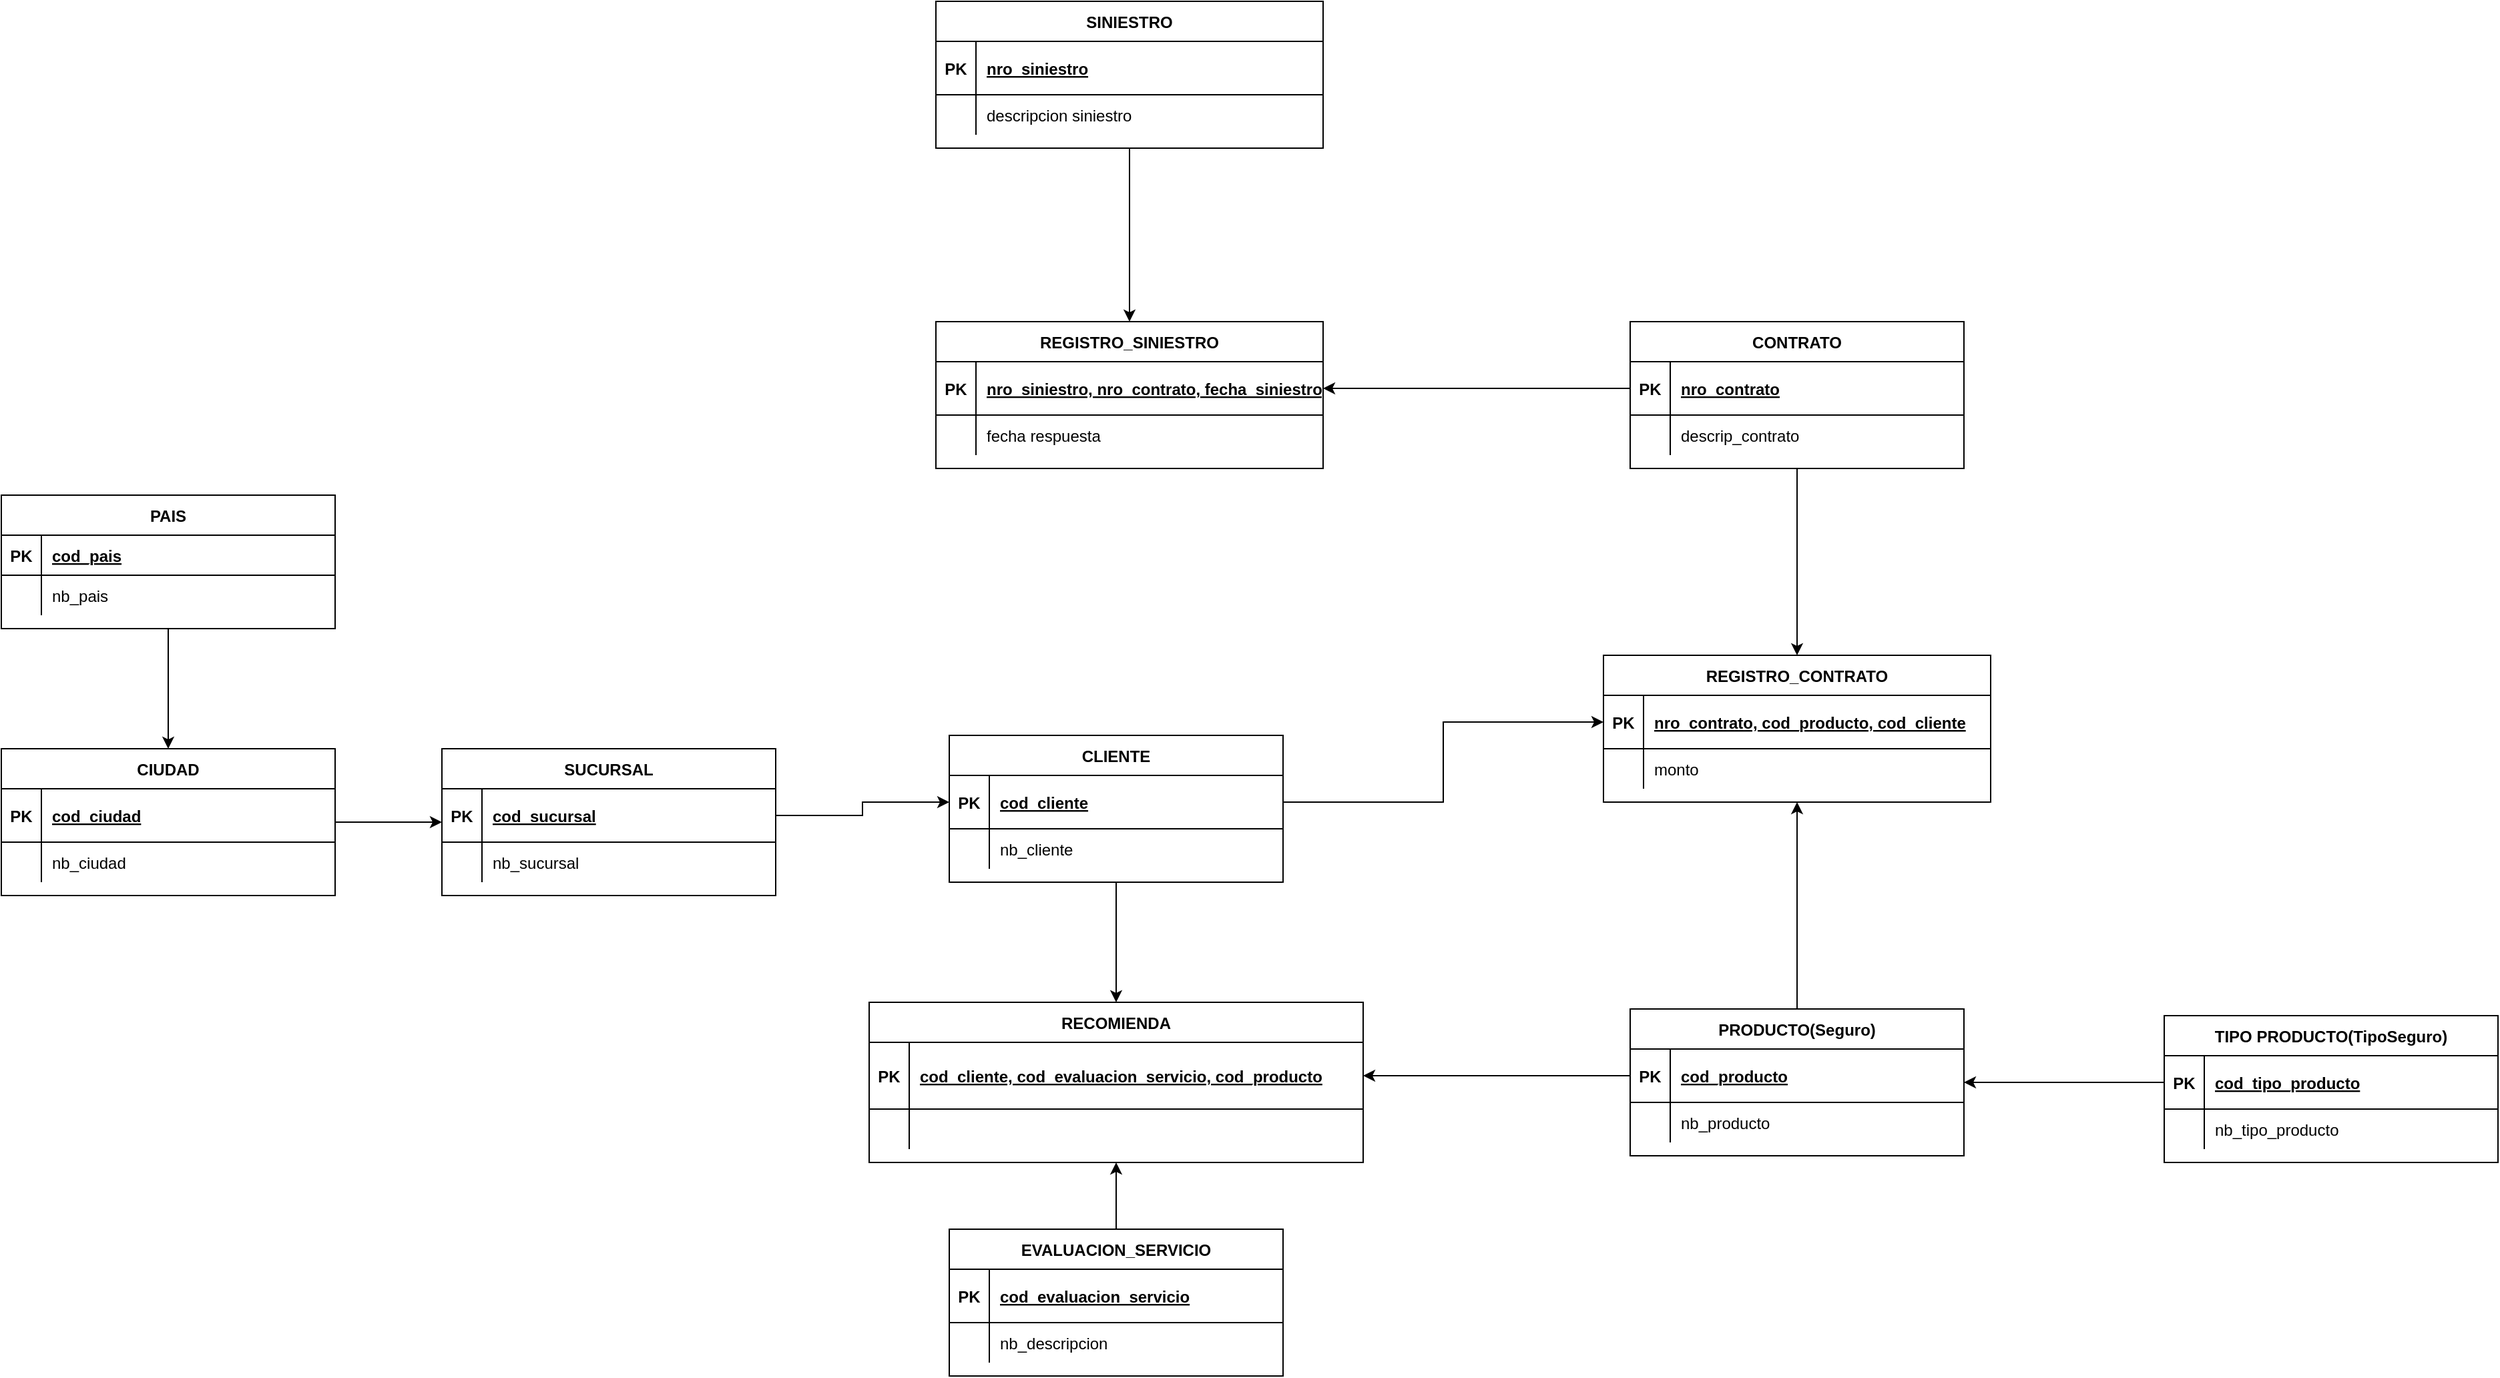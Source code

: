 <mxfile version="24.4.9" type="device">
  <diagram id="R2lEEEUBdFMjLlhIrx00" name="Page-1">
    <mxGraphModel dx="1219" dy="1776" grid="1" gridSize="10" guides="1" tooltips="1" connect="1" arrows="1" fold="1" page="1" pageScale="1" pageWidth="850" pageHeight="1100" math="0" shadow="0" extFonts="Permanent Marker^https://fonts.googleapis.com/css?family=Permanent+Marker">
      <root>
        <mxCell id="0" />
        <mxCell id="1" parent="0" />
        <mxCell id="jQZRPh90ymQ51sU4-R6R-23" style="edgeStyle=orthogonalEdgeStyle;rounded=0;orthogonalLoop=1;jettySize=auto;html=1;" edge="1" parent="1" source="jQZRPh90ymQ51sU4-R6R-1" target="jQZRPh90ymQ51sU4-R6R-8">
          <mxGeometry relative="1" as="geometry" />
        </mxCell>
        <mxCell id="jQZRPh90ymQ51sU4-R6R-1" value="PAIS" style="shape=table;startSize=30;container=1;collapsible=1;childLayout=tableLayout;fixedRows=1;rowLines=0;fontStyle=1;align=center;resizeLast=1;" vertex="1" parent="1">
          <mxGeometry x="80" y="240" width="250" height="100" as="geometry" />
        </mxCell>
        <mxCell id="jQZRPh90ymQ51sU4-R6R-2" value="" style="shape=partialRectangle;collapsible=0;dropTarget=0;pointerEvents=0;fillColor=none;points=[[0,0.5],[1,0.5]];portConstraint=eastwest;top=0;left=0;right=0;bottom=1;" vertex="1" parent="jQZRPh90ymQ51sU4-R6R-1">
          <mxGeometry y="30" width="250" height="30" as="geometry" />
        </mxCell>
        <mxCell id="jQZRPh90ymQ51sU4-R6R-3" value="PK" style="shape=partialRectangle;overflow=hidden;connectable=0;fillColor=none;top=0;left=0;bottom=0;right=0;fontStyle=1;" vertex="1" parent="jQZRPh90ymQ51sU4-R6R-2">
          <mxGeometry width="30" height="30" as="geometry">
            <mxRectangle width="30" height="30" as="alternateBounds" />
          </mxGeometry>
        </mxCell>
        <mxCell id="jQZRPh90ymQ51sU4-R6R-4" value="cod_pais" style="shape=partialRectangle;overflow=hidden;connectable=0;fillColor=none;top=0;left=0;bottom=0;right=0;align=left;spacingLeft=6;fontStyle=5;" vertex="1" parent="jQZRPh90ymQ51sU4-R6R-2">
          <mxGeometry x="30" width="220" height="30" as="geometry">
            <mxRectangle width="220" height="30" as="alternateBounds" />
          </mxGeometry>
        </mxCell>
        <mxCell id="jQZRPh90ymQ51sU4-R6R-5" value="" style="shape=partialRectangle;collapsible=0;dropTarget=0;pointerEvents=0;fillColor=none;points=[[0,0.5],[1,0.5]];portConstraint=eastwest;top=0;left=0;right=0;bottom=0;" vertex="1" parent="jQZRPh90ymQ51sU4-R6R-1">
          <mxGeometry y="60" width="250" height="30" as="geometry" />
        </mxCell>
        <mxCell id="jQZRPh90ymQ51sU4-R6R-6" value="" style="shape=partialRectangle;overflow=hidden;connectable=0;fillColor=none;top=0;left=0;bottom=0;right=0;" vertex="1" parent="jQZRPh90ymQ51sU4-R6R-5">
          <mxGeometry width="30" height="30" as="geometry">
            <mxRectangle width="30" height="30" as="alternateBounds" />
          </mxGeometry>
        </mxCell>
        <mxCell id="jQZRPh90ymQ51sU4-R6R-7" value="nb_pais" style="shape=partialRectangle;overflow=hidden;connectable=0;fillColor=none;top=0;left=0;bottom=0;right=0;align=left;spacingLeft=6;" vertex="1" parent="jQZRPh90ymQ51sU4-R6R-5">
          <mxGeometry x="30" width="220" height="30" as="geometry">
            <mxRectangle width="220" height="30" as="alternateBounds" />
          </mxGeometry>
        </mxCell>
        <mxCell id="jQZRPh90ymQ51sU4-R6R-31" value="" style="edgeStyle=orthogonalEdgeStyle;rounded=0;orthogonalLoop=1;jettySize=auto;html=1;" edge="1" parent="1" source="jQZRPh90ymQ51sU4-R6R-8" target="jQZRPh90ymQ51sU4-R6R-24">
          <mxGeometry relative="1" as="geometry" />
        </mxCell>
        <mxCell id="jQZRPh90ymQ51sU4-R6R-8" value="CIUDAD" style="shape=table;startSize=30;container=1;collapsible=1;childLayout=tableLayout;fixedRows=1;rowLines=0;fontStyle=1;align=center;resizeLast=1;" vertex="1" parent="1">
          <mxGeometry x="80" y="430" width="250" height="110" as="geometry">
            <mxRectangle x="80" y="460" width="80" height="30" as="alternateBounds" />
          </mxGeometry>
        </mxCell>
        <mxCell id="jQZRPh90ymQ51sU4-R6R-9" value="" style="shape=partialRectangle;collapsible=0;dropTarget=0;pointerEvents=0;fillColor=none;points=[[0,0.5],[1,0.5]];portConstraint=eastwest;top=0;left=0;right=0;bottom=1;" vertex="1" parent="jQZRPh90ymQ51sU4-R6R-8">
          <mxGeometry y="30" width="250" height="40" as="geometry" />
        </mxCell>
        <mxCell id="jQZRPh90ymQ51sU4-R6R-10" value="PK" style="shape=partialRectangle;overflow=hidden;connectable=0;fillColor=none;top=0;left=0;bottom=0;right=0;fontStyle=1;" vertex="1" parent="jQZRPh90ymQ51sU4-R6R-9">
          <mxGeometry width="30" height="40" as="geometry">
            <mxRectangle width="30" height="40" as="alternateBounds" />
          </mxGeometry>
        </mxCell>
        <mxCell id="jQZRPh90ymQ51sU4-R6R-11" value="cod_ciudad" style="shape=partialRectangle;overflow=hidden;connectable=0;fillColor=none;top=0;left=0;bottom=0;right=0;align=left;spacingLeft=6;fontStyle=5;" vertex="1" parent="jQZRPh90ymQ51sU4-R6R-9">
          <mxGeometry x="30" width="220" height="40" as="geometry">
            <mxRectangle width="220" height="40" as="alternateBounds" />
          </mxGeometry>
        </mxCell>
        <mxCell id="jQZRPh90ymQ51sU4-R6R-12" value="" style="shape=partialRectangle;collapsible=0;dropTarget=0;pointerEvents=0;fillColor=none;points=[[0,0.5],[1,0.5]];portConstraint=eastwest;top=0;left=0;right=0;bottom=0;" vertex="1" parent="jQZRPh90ymQ51sU4-R6R-8">
          <mxGeometry y="70" width="250" height="30" as="geometry" />
        </mxCell>
        <mxCell id="jQZRPh90ymQ51sU4-R6R-13" value="" style="shape=partialRectangle;overflow=hidden;connectable=0;fillColor=none;top=0;left=0;bottom=0;right=0;" vertex="1" parent="jQZRPh90ymQ51sU4-R6R-12">
          <mxGeometry width="30" height="30" as="geometry">
            <mxRectangle width="30" height="30" as="alternateBounds" />
          </mxGeometry>
        </mxCell>
        <mxCell id="jQZRPh90ymQ51sU4-R6R-14" value="nb_ciudad" style="shape=partialRectangle;overflow=hidden;connectable=0;fillColor=none;top=0;left=0;bottom=0;right=0;align=left;spacingLeft=6;" vertex="1" parent="jQZRPh90ymQ51sU4-R6R-12">
          <mxGeometry x="30" width="220" height="30" as="geometry">
            <mxRectangle width="220" height="30" as="alternateBounds" />
          </mxGeometry>
        </mxCell>
        <mxCell id="jQZRPh90ymQ51sU4-R6R-24" value="SUCURSAL" style="shape=table;startSize=30;container=1;collapsible=1;childLayout=tableLayout;fixedRows=1;rowLines=0;fontStyle=1;align=center;resizeLast=1;" vertex="1" parent="1">
          <mxGeometry x="410" y="430" width="250" height="110" as="geometry">
            <mxRectangle x="80" y="460" width="80" height="30" as="alternateBounds" />
          </mxGeometry>
        </mxCell>
        <mxCell id="jQZRPh90ymQ51sU4-R6R-25" value="" style="shape=partialRectangle;collapsible=0;dropTarget=0;pointerEvents=0;fillColor=none;points=[[0,0.5],[1,0.5]];portConstraint=eastwest;top=0;left=0;right=0;bottom=1;" vertex="1" parent="jQZRPh90ymQ51sU4-R6R-24">
          <mxGeometry y="30" width="250" height="40" as="geometry" />
        </mxCell>
        <mxCell id="jQZRPh90ymQ51sU4-R6R-26" value="PK" style="shape=partialRectangle;overflow=hidden;connectable=0;fillColor=none;top=0;left=0;bottom=0;right=0;fontStyle=1;" vertex="1" parent="jQZRPh90ymQ51sU4-R6R-25">
          <mxGeometry width="30" height="40" as="geometry">
            <mxRectangle width="30" height="40" as="alternateBounds" />
          </mxGeometry>
        </mxCell>
        <mxCell id="jQZRPh90ymQ51sU4-R6R-27" value="cod_sucursal" style="shape=partialRectangle;overflow=hidden;connectable=0;fillColor=none;top=0;left=0;bottom=0;right=0;align=left;spacingLeft=6;fontStyle=5;" vertex="1" parent="jQZRPh90ymQ51sU4-R6R-25">
          <mxGeometry x="30" width="220" height="40" as="geometry">
            <mxRectangle width="220" height="40" as="alternateBounds" />
          </mxGeometry>
        </mxCell>
        <mxCell id="jQZRPh90ymQ51sU4-R6R-28" value="" style="shape=partialRectangle;collapsible=0;dropTarget=0;pointerEvents=0;fillColor=none;points=[[0,0.5],[1,0.5]];portConstraint=eastwest;top=0;left=0;right=0;bottom=0;" vertex="1" parent="jQZRPh90ymQ51sU4-R6R-24">
          <mxGeometry y="70" width="250" height="30" as="geometry" />
        </mxCell>
        <mxCell id="jQZRPh90ymQ51sU4-R6R-29" value="" style="shape=partialRectangle;overflow=hidden;connectable=0;fillColor=none;top=0;left=0;bottom=0;right=0;" vertex="1" parent="jQZRPh90ymQ51sU4-R6R-28">
          <mxGeometry width="30" height="30" as="geometry">
            <mxRectangle width="30" height="30" as="alternateBounds" />
          </mxGeometry>
        </mxCell>
        <mxCell id="jQZRPh90ymQ51sU4-R6R-30" value="nb_sucursal" style="shape=partialRectangle;overflow=hidden;connectable=0;fillColor=none;top=0;left=0;bottom=0;right=0;align=left;spacingLeft=6;" vertex="1" parent="jQZRPh90ymQ51sU4-R6R-28">
          <mxGeometry x="30" width="220" height="30" as="geometry">
            <mxRectangle width="220" height="30" as="alternateBounds" />
          </mxGeometry>
        </mxCell>
        <mxCell id="jQZRPh90ymQ51sU4-R6R-32" value="TIPO PRODUCTO(TipoSeguro)" style="shape=table;startSize=30;container=1;collapsible=1;childLayout=tableLayout;fixedRows=1;rowLines=0;fontStyle=1;align=center;resizeLast=1;" vertex="1" parent="1">
          <mxGeometry x="1700" y="630" width="250" height="110" as="geometry">
            <mxRectangle x="80" y="460" width="80" height="30" as="alternateBounds" />
          </mxGeometry>
        </mxCell>
        <mxCell id="jQZRPh90ymQ51sU4-R6R-33" value="" style="shape=partialRectangle;collapsible=0;dropTarget=0;pointerEvents=0;fillColor=none;points=[[0,0.5],[1,0.5]];portConstraint=eastwest;top=0;left=0;right=0;bottom=1;" vertex="1" parent="jQZRPh90ymQ51sU4-R6R-32">
          <mxGeometry y="30" width="250" height="40" as="geometry" />
        </mxCell>
        <mxCell id="jQZRPh90ymQ51sU4-R6R-34" value="PK" style="shape=partialRectangle;overflow=hidden;connectable=0;fillColor=none;top=0;left=0;bottom=0;right=0;fontStyle=1;" vertex="1" parent="jQZRPh90ymQ51sU4-R6R-33">
          <mxGeometry width="30" height="40" as="geometry">
            <mxRectangle width="30" height="40" as="alternateBounds" />
          </mxGeometry>
        </mxCell>
        <mxCell id="jQZRPh90ymQ51sU4-R6R-35" value="cod_tipo_producto" style="shape=partialRectangle;overflow=hidden;connectable=0;fillColor=none;top=0;left=0;bottom=0;right=0;align=left;spacingLeft=6;fontStyle=5;" vertex="1" parent="jQZRPh90ymQ51sU4-R6R-33">
          <mxGeometry x="30" width="220" height="40" as="geometry">
            <mxRectangle width="220" height="40" as="alternateBounds" />
          </mxGeometry>
        </mxCell>
        <mxCell id="jQZRPh90ymQ51sU4-R6R-36" value="" style="shape=partialRectangle;collapsible=0;dropTarget=0;pointerEvents=0;fillColor=none;points=[[0,0.5],[1,0.5]];portConstraint=eastwest;top=0;left=0;right=0;bottom=0;" vertex="1" parent="jQZRPh90ymQ51sU4-R6R-32">
          <mxGeometry y="70" width="250" height="30" as="geometry" />
        </mxCell>
        <mxCell id="jQZRPh90ymQ51sU4-R6R-37" value="" style="shape=partialRectangle;overflow=hidden;connectable=0;fillColor=none;top=0;left=0;bottom=0;right=0;" vertex="1" parent="jQZRPh90ymQ51sU4-R6R-36">
          <mxGeometry width="30" height="30" as="geometry">
            <mxRectangle width="30" height="30" as="alternateBounds" />
          </mxGeometry>
        </mxCell>
        <mxCell id="jQZRPh90ymQ51sU4-R6R-38" value="nb_tipo_producto" style="shape=partialRectangle;overflow=hidden;connectable=0;fillColor=none;top=0;left=0;bottom=0;right=0;align=left;spacingLeft=6;" vertex="1" parent="jQZRPh90ymQ51sU4-R6R-36">
          <mxGeometry x="30" width="220" height="30" as="geometry">
            <mxRectangle width="220" height="30" as="alternateBounds" />
          </mxGeometry>
        </mxCell>
        <mxCell id="jQZRPh90ymQ51sU4-R6R-108" style="edgeStyle=orthogonalEdgeStyle;rounded=0;orthogonalLoop=1;jettySize=auto;html=1;entryX=0.5;entryY=1;entryDx=0;entryDy=0;" edge="1" parent="1" source="jQZRPh90ymQ51sU4-R6R-39" target="jQZRPh90ymQ51sU4-R6R-74">
          <mxGeometry relative="1" as="geometry" />
        </mxCell>
        <mxCell id="jQZRPh90ymQ51sU4-R6R-39" value="PRODUCTO(Seguro)" style="shape=table;startSize=30;container=1;collapsible=1;childLayout=tableLayout;fixedRows=1;rowLines=0;fontStyle=1;align=center;resizeLast=1;" vertex="1" parent="1">
          <mxGeometry x="1300" y="625" width="250" height="110" as="geometry">
            <mxRectangle x="80" y="460" width="80" height="30" as="alternateBounds" />
          </mxGeometry>
        </mxCell>
        <mxCell id="jQZRPh90ymQ51sU4-R6R-40" value="" style="shape=partialRectangle;collapsible=0;dropTarget=0;pointerEvents=0;fillColor=none;points=[[0,0.5],[1,0.5]];portConstraint=eastwest;top=0;left=0;right=0;bottom=1;" vertex="1" parent="jQZRPh90ymQ51sU4-R6R-39">
          <mxGeometry y="30" width="250" height="40" as="geometry" />
        </mxCell>
        <mxCell id="jQZRPh90ymQ51sU4-R6R-41" value="PK" style="shape=partialRectangle;overflow=hidden;connectable=0;fillColor=none;top=0;left=0;bottom=0;right=0;fontStyle=1;" vertex="1" parent="jQZRPh90ymQ51sU4-R6R-40">
          <mxGeometry width="30" height="40" as="geometry">
            <mxRectangle width="30" height="40" as="alternateBounds" />
          </mxGeometry>
        </mxCell>
        <mxCell id="jQZRPh90ymQ51sU4-R6R-42" value="cod_producto" style="shape=partialRectangle;overflow=hidden;connectable=0;fillColor=none;top=0;left=0;bottom=0;right=0;align=left;spacingLeft=6;fontStyle=5;" vertex="1" parent="jQZRPh90ymQ51sU4-R6R-40">
          <mxGeometry x="30" width="220" height="40" as="geometry">
            <mxRectangle width="220" height="40" as="alternateBounds" />
          </mxGeometry>
        </mxCell>
        <mxCell id="jQZRPh90ymQ51sU4-R6R-43" value="" style="shape=partialRectangle;collapsible=0;dropTarget=0;pointerEvents=0;fillColor=none;points=[[0,0.5],[1,0.5]];portConstraint=eastwest;top=0;left=0;right=0;bottom=0;" vertex="1" parent="jQZRPh90ymQ51sU4-R6R-39">
          <mxGeometry y="70" width="250" height="30" as="geometry" />
        </mxCell>
        <mxCell id="jQZRPh90ymQ51sU4-R6R-44" value="" style="shape=partialRectangle;overflow=hidden;connectable=0;fillColor=none;top=0;left=0;bottom=0;right=0;" vertex="1" parent="jQZRPh90ymQ51sU4-R6R-43">
          <mxGeometry width="30" height="30" as="geometry">
            <mxRectangle width="30" height="30" as="alternateBounds" />
          </mxGeometry>
        </mxCell>
        <mxCell id="jQZRPh90ymQ51sU4-R6R-45" value="nb_producto" style="shape=partialRectangle;overflow=hidden;connectable=0;fillColor=none;top=0;left=0;bottom=0;right=0;align=left;spacingLeft=6;" vertex="1" parent="jQZRPh90ymQ51sU4-R6R-43">
          <mxGeometry x="30" width="220" height="30" as="geometry">
            <mxRectangle width="220" height="30" as="alternateBounds" />
          </mxGeometry>
        </mxCell>
        <mxCell id="jQZRPh90ymQ51sU4-R6R-97" style="edgeStyle=orthogonalEdgeStyle;rounded=0;orthogonalLoop=1;jettySize=auto;html=1;" edge="1" parent="1" source="jQZRPh90ymQ51sU4-R6R-46" target="jQZRPh90ymQ51sU4-R6R-60">
          <mxGeometry relative="1" as="geometry" />
        </mxCell>
        <mxCell id="jQZRPh90ymQ51sU4-R6R-46" value="CLIENTE" style="shape=table;startSize=30;container=1;collapsible=1;childLayout=tableLayout;fixedRows=1;rowLines=0;fontStyle=1;align=center;resizeLast=1;" vertex="1" parent="1">
          <mxGeometry x="790" y="420" width="250" height="110" as="geometry">
            <mxRectangle x="80" y="460" width="80" height="30" as="alternateBounds" />
          </mxGeometry>
        </mxCell>
        <mxCell id="jQZRPh90ymQ51sU4-R6R-47" value="" style="shape=partialRectangle;collapsible=0;dropTarget=0;pointerEvents=0;fillColor=none;points=[[0,0.5],[1,0.5]];portConstraint=eastwest;top=0;left=0;right=0;bottom=1;" vertex="1" parent="jQZRPh90ymQ51sU4-R6R-46">
          <mxGeometry y="30" width="250" height="40" as="geometry" />
        </mxCell>
        <mxCell id="jQZRPh90ymQ51sU4-R6R-48" value="PK" style="shape=partialRectangle;overflow=hidden;connectable=0;fillColor=none;top=0;left=0;bottom=0;right=0;fontStyle=1;" vertex="1" parent="jQZRPh90ymQ51sU4-R6R-47">
          <mxGeometry width="30" height="40" as="geometry">
            <mxRectangle width="30" height="40" as="alternateBounds" />
          </mxGeometry>
        </mxCell>
        <mxCell id="jQZRPh90ymQ51sU4-R6R-49" value="cod_cliente" style="shape=partialRectangle;overflow=hidden;connectable=0;fillColor=none;top=0;left=0;bottom=0;right=0;align=left;spacingLeft=6;fontStyle=5;" vertex="1" parent="jQZRPh90ymQ51sU4-R6R-47">
          <mxGeometry x="30" width="220" height="40" as="geometry">
            <mxRectangle width="220" height="40" as="alternateBounds" />
          </mxGeometry>
        </mxCell>
        <mxCell id="jQZRPh90ymQ51sU4-R6R-50" value="" style="shape=partialRectangle;collapsible=0;dropTarget=0;pointerEvents=0;fillColor=none;points=[[0,0.5],[1,0.5]];portConstraint=eastwest;top=0;left=0;right=0;bottom=0;" vertex="1" parent="jQZRPh90ymQ51sU4-R6R-46">
          <mxGeometry y="70" width="250" height="30" as="geometry" />
        </mxCell>
        <mxCell id="jQZRPh90ymQ51sU4-R6R-51" value="" style="shape=partialRectangle;overflow=hidden;connectable=0;fillColor=none;top=0;left=0;bottom=0;right=0;" vertex="1" parent="jQZRPh90ymQ51sU4-R6R-50">
          <mxGeometry width="30" height="30" as="geometry">
            <mxRectangle width="30" height="30" as="alternateBounds" />
          </mxGeometry>
        </mxCell>
        <mxCell id="jQZRPh90ymQ51sU4-R6R-52" value="nb_cliente" style="shape=partialRectangle;overflow=hidden;connectable=0;fillColor=none;top=0;left=0;bottom=0;right=0;align=left;spacingLeft=6;" vertex="1" parent="jQZRPh90ymQ51sU4-R6R-50">
          <mxGeometry x="30" width="220" height="30" as="geometry">
            <mxRectangle width="220" height="30" as="alternateBounds" />
          </mxGeometry>
        </mxCell>
        <mxCell id="jQZRPh90ymQ51sU4-R6R-109" style="edgeStyle=orthogonalEdgeStyle;rounded=0;orthogonalLoop=1;jettySize=auto;html=1;entryX=0.5;entryY=1;entryDx=0;entryDy=0;" edge="1" parent="1" source="jQZRPh90ymQ51sU4-R6R-53" target="jQZRPh90ymQ51sU4-R6R-60">
          <mxGeometry relative="1" as="geometry" />
        </mxCell>
        <mxCell id="jQZRPh90ymQ51sU4-R6R-53" value="EVALUACION_SERVICIO" style="shape=table;startSize=30;container=1;collapsible=1;childLayout=tableLayout;fixedRows=1;rowLines=0;fontStyle=1;align=center;resizeLast=1;" vertex="1" parent="1">
          <mxGeometry x="790" y="790" width="250" height="110" as="geometry">
            <mxRectangle x="80" y="460" width="80" height="30" as="alternateBounds" />
          </mxGeometry>
        </mxCell>
        <mxCell id="jQZRPh90ymQ51sU4-R6R-54" value="" style="shape=partialRectangle;collapsible=0;dropTarget=0;pointerEvents=0;fillColor=none;points=[[0,0.5],[1,0.5]];portConstraint=eastwest;top=0;left=0;right=0;bottom=1;" vertex="1" parent="jQZRPh90ymQ51sU4-R6R-53">
          <mxGeometry y="30" width="250" height="40" as="geometry" />
        </mxCell>
        <mxCell id="jQZRPh90ymQ51sU4-R6R-55" value="PK" style="shape=partialRectangle;overflow=hidden;connectable=0;fillColor=none;top=0;left=0;bottom=0;right=0;fontStyle=1;" vertex="1" parent="jQZRPh90ymQ51sU4-R6R-54">
          <mxGeometry width="30" height="40" as="geometry">
            <mxRectangle width="30" height="40" as="alternateBounds" />
          </mxGeometry>
        </mxCell>
        <mxCell id="jQZRPh90ymQ51sU4-R6R-56" value="cod_evaluacion_servicio" style="shape=partialRectangle;overflow=hidden;connectable=0;fillColor=none;top=0;left=0;bottom=0;right=0;align=left;spacingLeft=6;fontStyle=5;" vertex="1" parent="jQZRPh90ymQ51sU4-R6R-54">
          <mxGeometry x="30" width="220" height="40" as="geometry">
            <mxRectangle width="220" height="40" as="alternateBounds" />
          </mxGeometry>
        </mxCell>
        <mxCell id="jQZRPh90ymQ51sU4-R6R-57" value="" style="shape=partialRectangle;collapsible=0;dropTarget=0;pointerEvents=0;fillColor=none;points=[[0,0.5],[1,0.5]];portConstraint=eastwest;top=0;left=0;right=0;bottom=0;" vertex="1" parent="jQZRPh90ymQ51sU4-R6R-53">
          <mxGeometry y="70" width="250" height="30" as="geometry" />
        </mxCell>
        <mxCell id="jQZRPh90ymQ51sU4-R6R-58" value="" style="shape=partialRectangle;overflow=hidden;connectable=0;fillColor=none;top=0;left=0;bottom=0;right=0;" vertex="1" parent="jQZRPh90ymQ51sU4-R6R-57">
          <mxGeometry width="30" height="30" as="geometry">
            <mxRectangle width="30" height="30" as="alternateBounds" />
          </mxGeometry>
        </mxCell>
        <mxCell id="jQZRPh90ymQ51sU4-R6R-59" value="nb_descripcion" style="shape=partialRectangle;overflow=hidden;connectable=0;fillColor=none;top=0;left=0;bottom=0;right=0;align=left;spacingLeft=6;" vertex="1" parent="jQZRPh90ymQ51sU4-R6R-57">
          <mxGeometry x="30" width="220" height="30" as="geometry">
            <mxRectangle width="220" height="30" as="alternateBounds" />
          </mxGeometry>
        </mxCell>
        <mxCell id="jQZRPh90ymQ51sU4-R6R-60" value="RECOMIENDA" style="shape=table;startSize=30;container=1;collapsible=1;childLayout=tableLayout;fixedRows=1;rowLines=0;fontStyle=1;align=center;resizeLast=1;" vertex="1" parent="1">
          <mxGeometry x="730" y="620" width="370" height="120" as="geometry">
            <mxRectangle x="80" y="460" width="80" height="30" as="alternateBounds" />
          </mxGeometry>
        </mxCell>
        <mxCell id="jQZRPh90ymQ51sU4-R6R-61" value="" style="shape=partialRectangle;collapsible=0;dropTarget=0;pointerEvents=0;fillColor=none;points=[[0,0.5],[1,0.5]];portConstraint=eastwest;top=0;left=0;right=0;bottom=1;" vertex="1" parent="jQZRPh90ymQ51sU4-R6R-60">
          <mxGeometry y="30" width="370" height="50" as="geometry" />
        </mxCell>
        <mxCell id="jQZRPh90ymQ51sU4-R6R-62" value="PK" style="shape=partialRectangle;overflow=hidden;connectable=0;fillColor=none;top=0;left=0;bottom=0;right=0;fontStyle=1;" vertex="1" parent="jQZRPh90ymQ51sU4-R6R-61">
          <mxGeometry width="30" height="50" as="geometry">
            <mxRectangle width="30" height="50" as="alternateBounds" />
          </mxGeometry>
        </mxCell>
        <mxCell id="jQZRPh90ymQ51sU4-R6R-63" value="cod_cliente, cod_evaluacion_servicio, cod_producto" style="shape=partialRectangle;overflow=hidden;connectable=0;fillColor=none;top=0;left=0;bottom=0;right=0;align=left;spacingLeft=6;fontStyle=5;" vertex="1" parent="jQZRPh90ymQ51sU4-R6R-61">
          <mxGeometry x="30" width="340" height="50" as="geometry">
            <mxRectangle width="340" height="50" as="alternateBounds" />
          </mxGeometry>
        </mxCell>
        <mxCell id="jQZRPh90ymQ51sU4-R6R-64" value="" style="shape=partialRectangle;collapsible=0;dropTarget=0;pointerEvents=0;fillColor=none;points=[[0,0.5],[1,0.5]];portConstraint=eastwest;top=0;left=0;right=0;bottom=0;" vertex="1" parent="jQZRPh90ymQ51sU4-R6R-60">
          <mxGeometry y="80" width="370" height="30" as="geometry" />
        </mxCell>
        <mxCell id="jQZRPh90ymQ51sU4-R6R-65" value="" style="shape=partialRectangle;overflow=hidden;connectable=0;fillColor=none;top=0;left=0;bottom=0;right=0;" vertex="1" parent="jQZRPh90ymQ51sU4-R6R-64">
          <mxGeometry width="30" height="30" as="geometry">
            <mxRectangle width="30" height="30" as="alternateBounds" />
          </mxGeometry>
        </mxCell>
        <mxCell id="jQZRPh90ymQ51sU4-R6R-66" value="" style="shape=partialRectangle;overflow=hidden;connectable=0;fillColor=none;top=0;left=0;bottom=0;right=0;align=left;spacingLeft=6;" vertex="1" parent="jQZRPh90ymQ51sU4-R6R-64">
          <mxGeometry x="30" width="340" height="30" as="geometry">
            <mxRectangle width="340" height="30" as="alternateBounds" />
          </mxGeometry>
        </mxCell>
        <mxCell id="jQZRPh90ymQ51sU4-R6R-104" style="edgeStyle=orthogonalEdgeStyle;rounded=0;orthogonalLoop=1;jettySize=auto;html=1;" edge="1" parent="1" source="jQZRPh90ymQ51sU4-R6R-67" target="jQZRPh90ymQ51sU4-R6R-74">
          <mxGeometry relative="1" as="geometry" />
        </mxCell>
        <mxCell id="jQZRPh90ymQ51sU4-R6R-67" value="CONTRATO" style="shape=table;startSize=30;container=1;collapsible=1;childLayout=tableLayout;fixedRows=1;rowLines=0;fontStyle=1;align=center;resizeLast=1;" vertex="1" parent="1">
          <mxGeometry x="1300" y="110" width="250" height="110" as="geometry">
            <mxRectangle x="80" y="460" width="80" height="30" as="alternateBounds" />
          </mxGeometry>
        </mxCell>
        <mxCell id="jQZRPh90ymQ51sU4-R6R-68" value="" style="shape=partialRectangle;collapsible=0;dropTarget=0;pointerEvents=0;fillColor=none;points=[[0,0.5],[1,0.5]];portConstraint=eastwest;top=0;left=0;right=0;bottom=1;" vertex="1" parent="jQZRPh90ymQ51sU4-R6R-67">
          <mxGeometry y="30" width="250" height="40" as="geometry" />
        </mxCell>
        <mxCell id="jQZRPh90ymQ51sU4-R6R-69" value="PK" style="shape=partialRectangle;overflow=hidden;connectable=0;fillColor=none;top=0;left=0;bottom=0;right=0;fontStyle=1;" vertex="1" parent="jQZRPh90ymQ51sU4-R6R-68">
          <mxGeometry width="30" height="40" as="geometry">
            <mxRectangle width="30" height="40" as="alternateBounds" />
          </mxGeometry>
        </mxCell>
        <mxCell id="jQZRPh90ymQ51sU4-R6R-70" value="nro_contrato" style="shape=partialRectangle;overflow=hidden;connectable=0;fillColor=none;top=0;left=0;bottom=0;right=0;align=left;spacingLeft=6;fontStyle=5;" vertex="1" parent="jQZRPh90ymQ51sU4-R6R-68">
          <mxGeometry x="30" width="220" height="40" as="geometry">
            <mxRectangle width="220" height="40" as="alternateBounds" />
          </mxGeometry>
        </mxCell>
        <mxCell id="jQZRPh90ymQ51sU4-R6R-71" value="" style="shape=partialRectangle;collapsible=0;dropTarget=0;pointerEvents=0;fillColor=none;points=[[0,0.5],[1,0.5]];portConstraint=eastwest;top=0;left=0;right=0;bottom=0;" vertex="1" parent="jQZRPh90ymQ51sU4-R6R-67">
          <mxGeometry y="70" width="250" height="30" as="geometry" />
        </mxCell>
        <mxCell id="jQZRPh90ymQ51sU4-R6R-72" value="" style="shape=partialRectangle;overflow=hidden;connectable=0;fillColor=none;top=0;left=0;bottom=0;right=0;" vertex="1" parent="jQZRPh90ymQ51sU4-R6R-71">
          <mxGeometry width="30" height="30" as="geometry">
            <mxRectangle width="30" height="30" as="alternateBounds" />
          </mxGeometry>
        </mxCell>
        <mxCell id="jQZRPh90ymQ51sU4-R6R-73" value="descrip_contrato" style="shape=partialRectangle;overflow=hidden;connectable=0;fillColor=none;top=0;left=0;bottom=0;right=0;align=left;spacingLeft=6;" vertex="1" parent="jQZRPh90ymQ51sU4-R6R-71">
          <mxGeometry x="30" width="220" height="30" as="geometry">
            <mxRectangle width="220" height="30" as="alternateBounds" />
          </mxGeometry>
        </mxCell>
        <mxCell id="jQZRPh90ymQ51sU4-R6R-74" value="REGISTRO_CONTRATO" style="shape=table;startSize=30;container=1;collapsible=1;childLayout=tableLayout;fixedRows=1;rowLines=0;fontStyle=1;align=center;resizeLast=1;" vertex="1" parent="1">
          <mxGeometry x="1280" y="360" width="290" height="110" as="geometry">
            <mxRectangle x="80" y="460" width="80" height="30" as="alternateBounds" />
          </mxGeometry>
        </mxCell>
        <mxCell id="jQZRPh90ymQ51sU4-R6R-75" value="" style="shape=partialRectangle;collapsible=0;dropTarget=0;pointerEvents=0;fillColor=none;points=[[0,0.5],[1,0.5]];portConstraint=eastwest;top=0;left=0;right=0;bottom=1;" vertex="1" parent="jQZRPh90ymQ51sU4-R6R-74">
          <mxGeometry y="30" width="290" height="40" as="geometry" />
        </mxCell>
        <mxCell id="jQZRPh90ymQ51sU4-R6R-76" value="PK" style="shape=partialRectangle;overflow=hidden;connectable=0;fillColor=none;top=0;left=0;bottom=0;right=0;fontStyle=1;" vertex="1" parent="jQZRPh90ymQ51sU4-R6R-75">
          <mxGeometry width="30" height="40" as="geometry">
            <mxRectangle width="30" height="40" as="alternateBounds" />
          </mxGeometry>
        </mxCell>
        <mxCell id="jQZRPh90ymQ51sU4-R6R-77" value="nro_contrato, cod_producto, cod_cliente" style="shape=partialRectangle;overflow=hidden;connectable=0;fillColor=none;top=0;left=0;bottom=0;right=0;align=left;spacingLeft=6;fontStyle=5;" vertex="1" parent="jQZRPh90ymQ51sU4-R6R-75">
          <mxGeometry x="30" width="260" height="40" as="geometry">
            <mxRectangle width="260" height="40" as="alternateBounds" />
          </mxGeometry>
        </mxCell>
        <mxCell id="jQZRPh90ymQ51sU4-R6R-78" value="" style="shape=partialRectangle;collapsible=0;dropTarget=0;pointerEvents=0;fillColor=none;points=[[0,0.5],[1,0.5]];portConstraint=eastwest;top=0;left=0;right=0;bottom=0;" vertex="1" parent="jQZRPh90ymQ51sU4-R6R-74">
          <mxGeometry y="70" width="290" height="30" as="geometry" />
        </mxCell>
        <mxCell id="jQZRPh90ymQ51sU4-R6R-79" value="" style="shape=partialRectangle;overflow=hidden;connectable=0;fillColor=none;top=0;left=0;bottom=0;right=0;" vertex="1" parent="jQZRPh90ymQ51sU4-R6R-78">
          <mxGeometry width="30" height="30" as="geometry">
            <mxRectangle width="30" height="30" as="alternateBounds" />
          </mxGeometry>
        </mxCell>
        <mxCell id="jQZRPh90ymQ51sU4-R6R-80" value="monto" style="shape=partialRectangle;overflow=hidden;connectable=0;fillColor=none;top=0;left=0;bottom=0;right=0;align=left;spacingLeft=6;" vertex="1" parent="jQZRPh90ymQ51sU4-R6R-78">
          <mxGeometry x="30" width="260" height="30" as="geometry">
            <mxRectangle width="260" height="30" as="alternateBounds" />
          </mxGeometry>
        </mxCell>
        <mxCell id="jQZRPh90ymQ51sU4-R6R-81" value="REGISTRO_SINIESTRO" style="shape=table;startSize=30;container=1;collapsible=1;childLayout=tableLayout;fixedRows=1;rowLines=0;fontStyle=1;align=center;resizeLast=1;" vertex="1" parent="1">
          <mxGeometry x="780" y="110" width="290" height="110" as="geometry">
            <mxRectangle x="80" y="460" width="80" height="30" as="alternateBounds" />
          </mxGeometry>
        </mxCell>
        <mxCell id="jQZRPh90ymQ51sU4-R6R-82" value="" style="shape=partialRectangle;collapsible=0;dropTarget=0;pointerEvents=0;fillColor=none;points=[[0,0.5],[1,0.5]];portConstraint=eastwest;top=0;left=0;right=0;bottom=1;" vertex="1" parent="jQZRPh90ymQ51sU4-R6R-81">
          <mxGeometry y="30" width="290" height="40" as="geometry" />
        </mxCell>
        <mxCell id="jQZRPh90ymQ51sU4-R6R-83" value="PK" style="shape=partialRectangle;overflow=hidden;connectable=0;fillColor=none;top=0;left=0;bottom=0;right=0;fontStyle=1;" vertex="1" parent="jQZRPh90ymQ51sU4-R6R-82">
          <mxGeometry width="30" height="40" as="geometry">
            <mxRectangle width="30" height="40" as="alternateBounds" />
          </mxGeometry>
        </mxCell>
        <mxCell id="jQZRPh90ymQ51sU4-R6R-84" value="nro_siniestro, nro_contrato, fecha_siniestro" style="shape=partialRectangle;overflow=hidden;connectable=0;fillColor=none;top=0;left=0;bottom=0;right=0;align=left;spacingLeft=6;fontStyle=5;" vertex="1" parent="jQZRPh90ymQ51sU4-R6R-82">
          <mxGeometry x="30" width="260" height="40" as="geometry">
            <mxRectangle width="260" height="40" as="alternateBounds" />
          </mxGeometry>
        </mxCell>
        <mxCell id="jQZRPh90ymQ51sU4-R6R-85" value="" style="shape=partialRectangle;collapsible=0;dropTarget=0;pointerEvents=0;fillColor=none;points=[[0,0.5],[1,0.5]];portConstraint=eastwest;top=0;left=0;right=0;bottom=0;" vertex="1" parent="jQZRPh90ymQ51sU4-R6R-81">
          <mxGeometry y="70" width="290" height="30" as="geometry" />
        </mxCell>
        <mxCell id="jQZRPh90ymQ51sU4-R6R-86" value="" style="shape=partialRectangle;overflow=hidden;connectable=0;fillColor=none;top=0;left=0;bottom=0;right=0;" vertex="1" parent="jQZRPh90ymQ51sU4-R6R-85">
          <mxGeometry width="30" height="30" as="geometry">
            <mxRectangle width="30" height="30" as="alternateBounds" />
          </mxGeometry>
        </mxCell>
        <mxCell id="jQZRPh90ymQ51sU4-R6R-87" value="fecha respuesta" style="shape=partialRectangle;overflow=hidden;connectable=0;fillColor=none;top=0;left=0;bottom=0;right=0;align=left;spacingLeft=6;" vertex="1" parent="jQZRPh90ymQ51sU4-R6R-85">
          <mxGeometry x="30" width="260" height="30" as="geometry">
            <mxRectangle width="260" height="30" as="alternateBounds" />
          </mxGeometry>
        </mxCell>
        <mxCell id="jQZRPh90ymQ51sU4-R6R-106" style="edgeStyle=orthogonalEdgeStyle;rounded=0;orthogonalLoop=1;jettySize=auto;html=1;entryX=0.5;entryY=0;entryDx=0;entryDy=0;" edge="1" parent="1" source="jQZRPh90ymQ51sU4-R6R-88" target="jQZRPh90ymQ51sU4-R6R-81">
          <mxGeometry relative="1" as="geometry" />
        </mxCell>
        <mxCell id="jQZRPh90ymQ51sU4-R6R-88" value="SINIESTRO" style="shape=table;startSize=30;container=1;collapsible=1;childLayout=tableLayout;fixedRows=1;rowLines=0;fontStyle=1;align=center;resizeLast=1;" vertex="1" parent="1">
          <mxGeometry x="780" y="-130" width="290" height="110" as="geometry">
            <mxRectangle x="80" y="460" width="80" height="30" as="alternateBounds" />
          </mxGeometry>
        </mxCell>
        <mxCell id="jQZRPh90ymQ51sU4-R6R-89" value="" style="shape=partialRectangle;collapsible=0;dropTarget=0;pointerEvents=0;fillColor=none;points=[[0,0.5],[1,0.5]];portConstraint=eastwest;top=0;left=0;right=0;bottom=1;" vertex="1" parent="jQZRPh90ymQ51sU4-R6R-88">
          <mxGeometry y="30" width="290" height="40" as="geometry" />
        </mxCell>
        <mxCell id="jQZRPh90ymQ51sU4-R6R-90" value="PK" style="shape=partialRectangle;overflow=hidden;connectable=0;fillColor=none;top=0;left=0;bottom=0;right=0;fontStyle=1;" vertex="1" parent="jQZRPh90ymQ51sU4-R6R-89">
          <mxGeometry width="30" height="40" as="geometry">
            <mxRectangle width="30" height="40" as="alternateBounds" />
          </mxGeometry>
        </mxCell>
        <mxCell id="jQZRPh90ymQ51sU4-R6R-91" value="nro_siniestro" style="shape=partialRectangle;overflow=hidden;connectable=0;fillColor=none;top=0;left=0;bottom=0;right=0;align=left;spacingLeft=6;fontStyle=5;" vertex="1" parent="jQZRPh90ymQ51sU4-R6R-89">
          <mxGeometry x="30" width="260" height="40" as="geometry">
            <mxRectangle width="260" height="40" as="alternateBounds" />
          </mxGeometry>
        </mxCell>
        <mxCell id="jQZRPh90ymQ51sU4-R6R-92" value="" style="shape=partialRectangle;collapsible=0;dropTarget=0;pointerEvents=0;fillColor=none;points=[[0,0.5],[1,0.5]];portConstraint=eastwest;top=0;left=0;right=0;bottom=0;" vertex="1" parent="jQZRPh90ymQ51sU4-R6R-88">
          <mxGeometry y="70" width="290" height="30" as="geometry" />
        </mxCell>
        <mxCell id="jQZRPh90ymQ51sU4-R6R-93" value="" style="shape=partialRectangle;overflow=hidden;connectable=0;fillColor=none;top=0;left=0;bottom=0;right=0;" vertex="1" parent="jQZRPh90ymQ51sU4-R6R-92">
          <mxGeometry width="30" height="30" as="geometry">
            <mxRectangle width="30" height="30" as="alternateBounds" />
          </mxGeometry>
        </mxCell>
        <mxCell id="jQZRPh90ymQ51sU4-R6R-94" value="descripcion siniestro" style="shape=partialRectangle;overflow=hidden;connectable=0;fillColor=none;top=0;left=0;bottom=0;right=0;align=left;spacingLeft=6;" vertex="1" parent="jQZRPh90ymQ51sU4-R6R-92">
          <mxGeometry x="30" width="260" height="30" as="geometry">
            <mxRectangle width="260" height="30" as="alternateBounds" />
          </mxGeometry>
        </mxCell>
        <mxCell id="jQZRPh90ymQ51sU4-R6R-95" style="edgeStyle=orthogonalEdgeStyle;rounded=0;orthogonalLoop=1;jettySize=auto;html=1;" edge="1" parent="1" source="jQZRPh90ymQ51sU4-R6R-33" target="jQZRPh90ymQ51sU4-R6R-39">
          <mxGeometry relative="1" as="geometry" />
        </mxCell>
        <mxCell id="jQZRPh90ymQ51sU4-R6R-96" style="edgeStyle=orthogonalEdgeStyle;rounded=0;orthogonalLoop=1;jettySize=auto;html=1;" edge="1" parent="1" source="jQZRPh90ymQ51sU4-R6R-25" target="jQZRPh90ymQ51sU4-R6R-47">
          <mxGeometry relative="1" as="geometry" />
        </mxCell>
        <mxCell id="jQZRPh90ymQ51sU4-R6R-103" style="edgeStyle=orthogonalEdgeStyle;rounded=0;orthogonalLoop=1;jettySize=auto;html=1;entryX=0;entryY=0.5;entryDx=0;entryDy=0;" edge="1" parent="1" source="jQZRPh90ymQ51sU4-R6R-47" target="jQZRPh90ymQ51sU4-R6R-75">
          <mxGeometry relative="1" as="geometry" />
        </mxCell>
        <mxCell id="jQZRPh90ymQ51sU4-R6R-107" style="edgeStyle=orthogonalEdgeStyle;rounded=0;orthogonalLoop=1;jettySize=auto;html=1;entryX=1;entryY=0.5;entryDx=0;entryDy=0;" edge="1" parent="1" source="jQZRPh90ymQ51sU4-R6R-40" target="jQZRPh90ymQ51sU4-R6R-61">
          <mxGeometry relative="1" as="geometry" />
        </mxCell>
        <mxCell id="jQZRPh90ymQ51sU4-R6R-110" style="edgeStyle=orthogonalEdgeStyle;rounded=0;orthogonalLoop=1;jettySize=auto;html=1;" edge="1" parent="1" source="jQZRPh90ymQ51sU4-R6R-68" target="jQZRPh90ymQ51sU4-R6R-82">
          <mxGeometry relative="1" as="geometry" />
        </mxCell>
      </root>
    </mxGraphModel>
  </diagram>
</mxfile>
